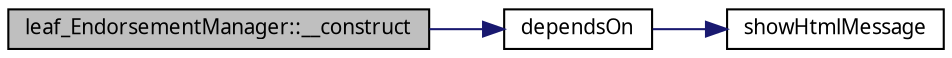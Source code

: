 digraph G
{
  edge [fontname="FreeSans.ttf",fontsize=10,labelfontname="FreeSans.ttf",labelfontsize=10];
  node [fontname="FreeSans.ttf",fontsize=10,shape=record];
rankdir=LR;
  Node1 [label="leaf_EndorsementManager::__construct",height=0.2,width=0.4,color="black", fillcolor="grey75", style="filled" fontcolor="black"];
  Node1 -> Node2 [color="midnightblue",fontsize=10,style="solid",fontname="FreeSans.ttf"];
  Node2 [label="dependsOn",height=0.2,width=0.4,color="black", fillcolor="white", style="filled",URL="$Dependancies_8php.html#b9f718e294e483c35d2f4c325d4bca7d"];
  Node2 -> Node3 [color="midnightblue",fontsize=10,style="solid",fontname="FreeSans.ttf"];
  Node3 [label="showHtmlMessage",height=0.2,width=0.4,color="black", fillcolor="white", style="filled",URL="$Error_8php.html#cf9caec5d3e29644ee0c43a70b53ad42"];
}
